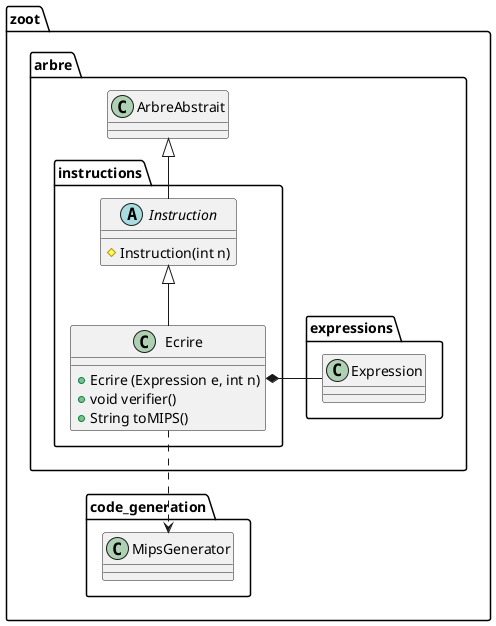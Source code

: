 @startuml "Package instructions"

namespace zoot.arbre.instructions {
    ' Includes
    ' Classes
    class Ecrire {
        + Ecrire (Expression e, int n)
        + void verifier()
        + String toMIPS()
    }

    abstract class Instruction {
        # Instruction(int n)
    }
    ' Relations entre les classes
    Ecrire -up-|> Instruction
    Ecrire *-right- zoot.arbre.expressions.Expression
    Ecrire ..> zoot.code_generation.MipsGenerator
    Instruction -up-|> zoot.arbre.ArbreAbstrait
}

@enduml
